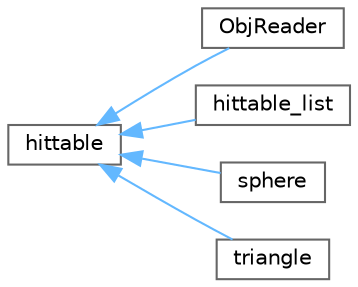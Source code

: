 digraph "Graphical Class Hierarchy"
{
 // LATEX_PDF_SIZE
  bgcolor="transparent";
  edge [fontname=Helvetica,fontsize=10,labelfontname=Helvetica,labelfontsize=10];
  node [fontname=Helvetica,fontsize=10,shape=box,height=0.2,width=0.4];
  rankdir="LR";
  Node0 [id="Node000000",label="hittable",height=0.2,width=0.4,color="grey40", fillcolor="white", style="filled",URL="$classhittable.html",tooltip=" "];
  Node0 -> Node1 [id="edge1_Node000000_Node000001",dir="back",color="steelblue1",style="solid",tooltip=" "];
  Node1 [id="Node000001",label="ObjReader",height=0.2,width=0.4,color="grey40", fillcolor="white", style="filled",URL="$classObjReader.html",tooltip=" "];
  Node0 -> Node2 [id="edge2_Node000000_Node000002",dir="back",color="steelblue1",style="solid",tooltip=" "];
  Node2 [id="Node000002",label="hittable_list",height=0.2,width=0.4,color="grey40", fillcolor="white", style="filled",URL="$classhittable__list.html",tooltip=" "];
  Node0 -> Node3 [id="edge3_Node000000_Node000003",dir="back",color="steelblue1",style="solid",tooltip=" "];
  Node3 [id="Node000003",label="sphere",height=0.2,width=0.4,color="grey40", fillcolor="white", style="filled",URL="$classsphere.html",tooltip=" "];
  Node0 -> Node4 [id="edge4_Node000000_Node000004",dir="back",color="steelblue1",style="solid",tooltip=" "];
  Node4 [id="Node000004",label="triangle",height=0.2,width=0.4,color="grey40", fillcolor="white", style="filled",URL="$classtriangle.html",tooltip=" "];
}
